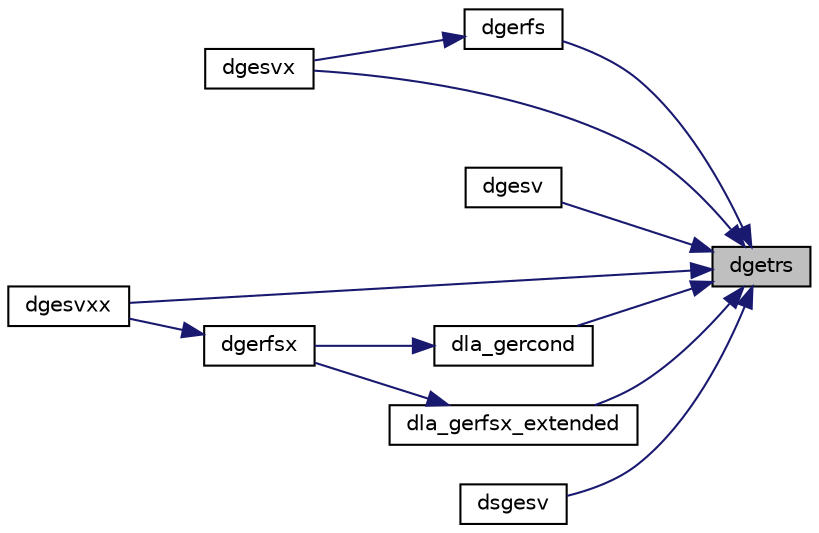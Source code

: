 digraph "dgetrs"
{
 // LATEX_PDF_SIZE
  edge [fontname="Helvetica",fontsize="10",labelfontname="Helvetica",labelfontsize="10"];
  node [fontname="Helvetica",fontsize="10",shape=record];
  rankdir="RL";
  Node1 [label="dgetrs",height=0.2,width=0.4,color="black", fillcolor="grey75", style="filled", fontcolor="black",tooltip="DGETRS"];
  Node1 -> Node2 [dir="back",color="midnightblue",fontsize="10",style="solid",fontname="Helvetica"];
  Node2 [label="dgerfs",height=0.2,width=0.4,color="black", fillcolor="white", style="filled",URL="$dgerfs_8f.html#ac47363c60e542f007e7b6e1d48f0273b",tooltip="DGERFS"];
  Node2 -> Node3 [dir="back",color="midnightblue",fontsize="10",style="solid",fontname="Helvetica"];
  Node3 [label="dgesvx",height=0.2,width=0.4,color="black", fillcolor="white", style="filled",URL="$dgesvx_8f.html#a9d90ccf6e340cacd08b7bbbb502ceb21",tooltip="DGESVX computes the solution to system of linear equations A * X = B for GE matrices"];
  Node1 -> Node4 [dir="back",color="midnightblue",fontsize="10",style="solid",fontname="Helvetica"];
  Node4 [label="dgesv",height=0.2,width=0.4,color="black", fillcolor="white", style="filled",URL="$group__gesv.html#ga5ee879032a8365897c3ba91e3dc8d512",tooltip="Download DGESV + dependencies  <a href=\"http://www.netlib.org/cgi-bin/netlibfiles...."];
  Node1 -> Node3 [dir="back",color="midnightblue",fontsize="10",style="solid",fontname="Helvetica"];
  Node1 -> Node5 [dir="back",color="midnightblue",fontsize="10",style="solid",fontname="Helvetica"];
  Node5 [label="dgesvxx",height=0.2,width=0.4,color="black", fillcolor="white", style="filled",URL="$dgesvxx_8f.html#a3fed1dc691d07f1e81a049016fe0b67b",tooltip="DGESVXX computes the solution to system of linear equations A * X = B for GE matrices"];
  Node1 -> Node6 [dir="back",color="midnightblue",fontsize="10",style="solid",fontname="Helvetica"];
  Node6 [label="dla_gercond",height=0.2,width=0.4,color="black", fillcolor="white", style="filled",URL="$dla__gercond_8f.html#a5539077fbd3a92c4d92b75bf58da5db3",tooltip="DLA_GERCOND estimates the Skeel condition number for a general matrix."];
  Node6 -> Node7 [dir="back",color="midnightblue",fontsize="10",style="solid",fontname="Helvetica"];
  Node7 [label="dgerfsx",height=0.2,width=0.4,color="black", fillcolor="white", style="filled",URL="$dgerfsx_8f.html#ae60113eba7a360d9c92cc2b627e0c5d2",tooltip="DGERFSX"];
  Node7 -> Node5 [dir="back",color="midnightblue",fontsize="10",style="solid",fontname="Helvetica"];
  Node1 -> Node8 [dir="back",color="midnightblue",fontsize="10",style="solid",fontname="Helvetica"];
  Node8 [label="dla_gerfsx_extended",height=0.2,width=0.4,color="black", fillcolor="white", style="filled",URL="$dla__gerfsx__extended_8f.html#a19c6e9e133a5ea3f59a24959889429f2",tooltip="DLA_GERFSX_EXTENDED improves the computed solution to a system of linear equations for general matric..."];
  Node8 -> Node7 [dir="back",color="midnightblue",fontsize="10",style="solid",fontname="Helvetica"];
  Node1 -> Node9 [dir="back",color="midnightblue",fontsize="10",style="solid",fontname="Helvetica"];
  Node9 [label="dsgesv",height=0.2,width=0.4,color="black", fillcolor="white", style="filled",URL="$dsgesv_8f.html#a05bea3dc0386868e4720f22c969cb9f5",tooltip="DSGESV computes the solution to system of linear equations A * X = B for GE matrices (mixed precision..."];
}
